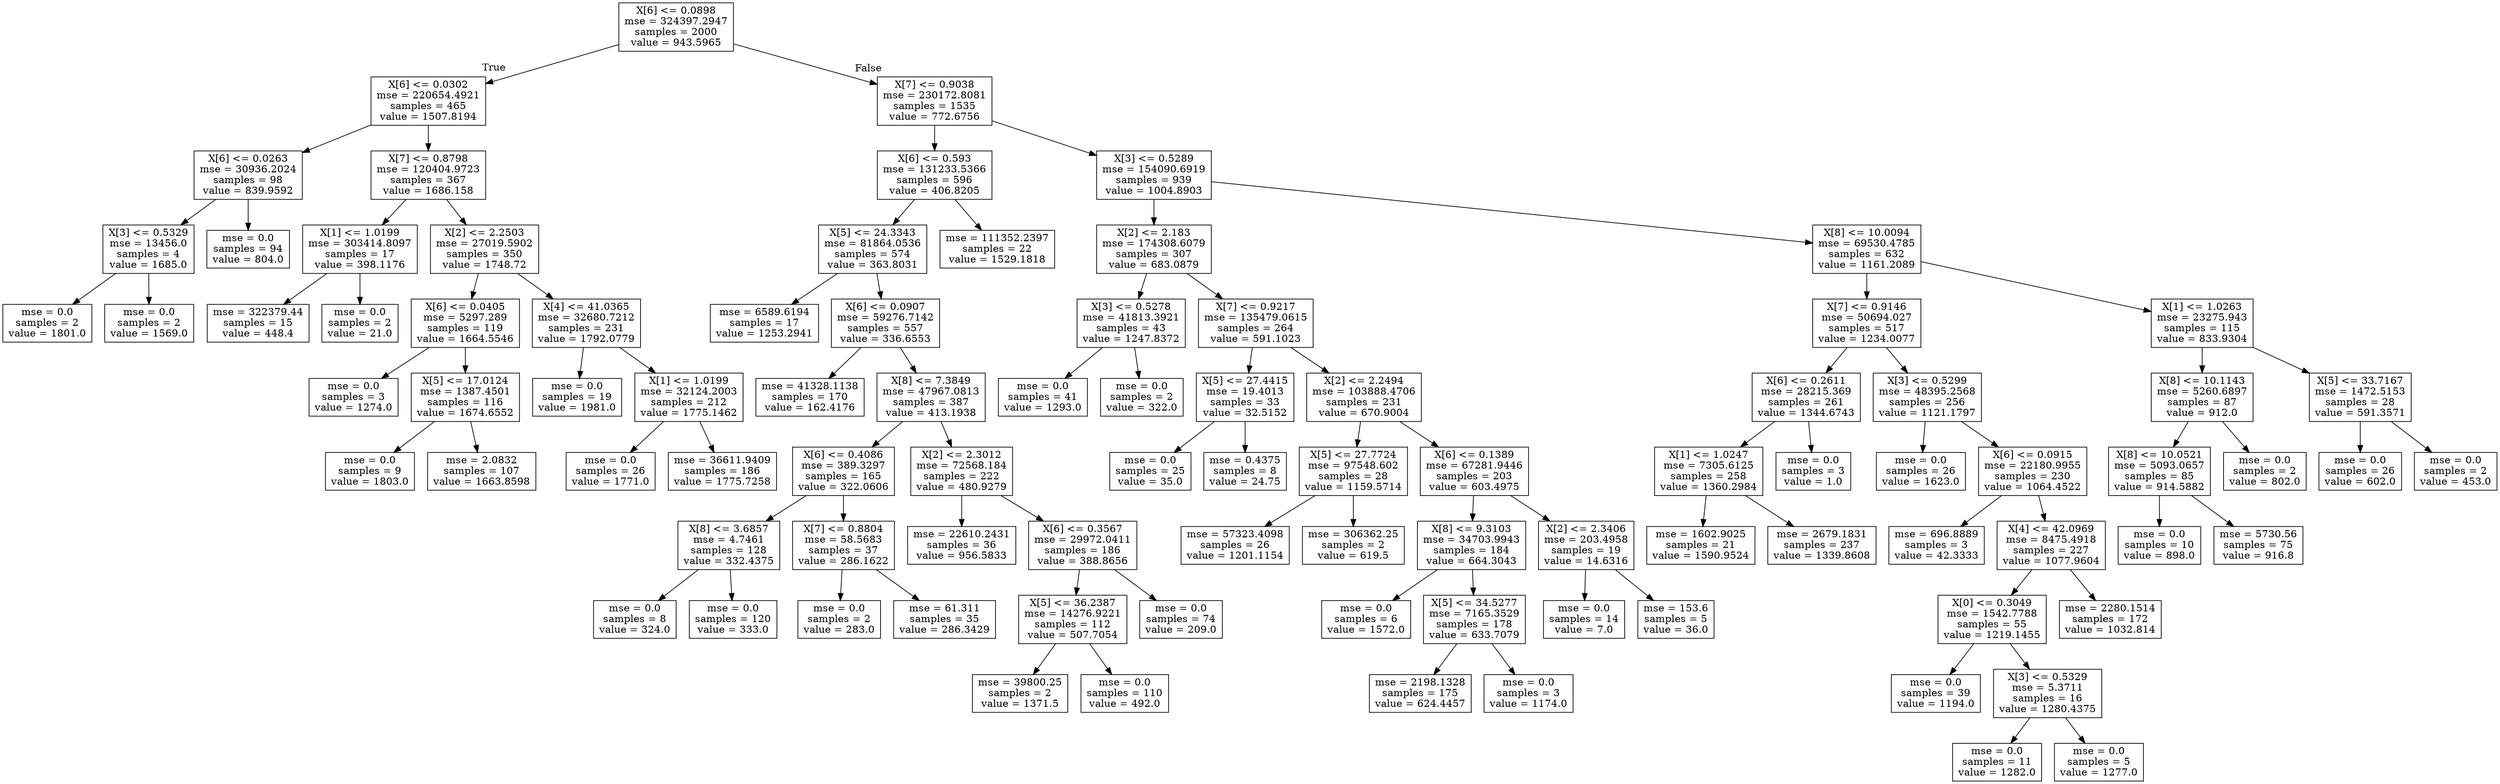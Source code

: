 digraph Tree {
node [shape=box] ;
0 [label="X[6] <= 0.0898\nmse = 324397.2947\nsamples = 2000\nvalue = 943.5965"] ;
1 [label="X[6] <= 0.0302\nmse = 220654.4921\nsamples = 465\nvalue = 1507.8194"] ;
0 -> 1 [labeldistance=2.5, labelangle=45, headlabel="True"] ;
2 [label="X[6] <= 0.0263\nmse = 30936.2024\nsamples = 98\nvalue = 839.9592"] ;
1 -> 2 ;
3 [label="X[3] <= 0.5329\nmse = 13456.0\nsamples = 4\nvalue = 1685.0"] ;
2 -> 3 ;
4 [label="mse = 0.0\nsamples = 2\nvalue = 1801.0"] ;
3 -> 4 ;
5 [label="mse = 0.0\nsamples = 2\nvalue = 1569.0"] ;
3 -> 5 ;
6 [label="mse = 0.0\nsamples = 94\nvalue = 804.0"] ;
2 -> 6 ;
7 [label="X[7] <= 0.8798\nmse = 120404.9723\nsamples = 367\nvalue = 1686.158"] ;
1 -> 7 ;
8 [label="X[1] <= 1.0199\nmse = 303414.8097\nsamples = 17\nvalue = 398.1176"] ;
7 -> 8 ;
9 [label="mse = 322379.44\nsamples = 15\nvalue = 448.4"] ;
8 -> 9 ;
10 [label="mse = 0.0\nsamples = 2\nvalue = 21.0"] ;
8 -> 10 ;
11 [label="X[2] <= 2.2503\nmse = 27019.5902\nsamples = 350\nvalue = 1748.72"] ;
7 -> 11 ;
12 [label="X[6] <= 0.0405\nmse = 5297.289\nsamples = 119\nvalue = 1664.5546"] ;
11 -> 12 ;
13 [label="mse = 0.0\nsamples = 3\nvalue = 1274.0"] ;
12 -> 13 ;
14 [label="X[5] <= 17.0124\nmse = 1387.4501\nsamples = 116\nvalue = 1674.6552"] ;
12 -> 14 ;
15 [label="mse = 0.0\nsamples = 9\nvalue = 1803.0"] ;
14 -> 15 ;
16 [label="mse = 2.0832\nsamples = 107\nvalue = 1663.8598"] ;
14 -> 16 ;
17 [label="X[4] <= 41.0365\nmse = 32680.7212\nsamples = 231\nvalue = 1792.0779"] ;
11 -> 17 ;
18 [label="mse = 0.0\nsamples = 19\nvalue = 1981.0"] ;
17 -> 18 ;
19 [label="X[1] <= 1.0199\nmse = 32124.2003\nsamples = 212\nvalue = 1775.1462"] ;
17 -> 19 ;
20 [label="mse = 0.0\nsamples = 26\nvalue = 1771.0"] ;
19 -> 20 ;
21 [label="mse = 36611.9409\nsamples = 186\nvalue = 1775.7258"] ;
19 -> 21 ;
22 [label="X[7] <= 0.9038\nmse = 230172.8081\nsamples = 1535\nvalue = 772.6756"] ;
0 -> 22 [labeldistance=2.5, labelangle=-45, headlabel="False"] ;
23 [label="X[6] <= 0.593\nmse = 131233.5366\nsamples = 596\nvalue = 406.8205"] ;
22 -> 23 ;
24 [label="X[5] <= 24.3343\nmse = 81864.0536\nsamples = 574\nvalue = 363.8031"] ;
23 -> 24 ;
25 [label="mse = 6589.6194\nsamples = 17\nvalue = 1253.2941"] ;
24 -> 25 ;
26 [label="X[6] <= 0.0907\nmse = 59276.7142\nsamples = 557\nvalue = 336.6553"] ;
24 -> 26 ;
27 [label="mse = 41328.1138\nsamples = 170\nvalue = 162.4176"] ;
26 -> 27 ;
28 [label="X[8] <= 7.3849\nmse = 47967.0813\nsamples = 387\nvalue = 413.1938"] ;
26 -> 28 ;
29 [label="X[6] <= 0.4086\nmse = 389.3297\nsamples = 165\nvalue = 322.0606"] ;
28 -> 29 ;
30 [label="X[8] <= 3.6857\nmse = 4.7461\nsamples = 128\nvalue = 332.4375"] ;
29 -> 30 ;
31 [label="mse = 0.0\nsamples = 8\nvalue = 324.0"] ;
30 -> 31 ;
32 [label="mse = 0.0\nsamples = 120\nvalue = 333.0"] ;
30 -> 32 ;
33 [label="X[7] <= 0.8804\nmse = 58.5683\nsamples = 37\nvalue = 286.1622"] ;
29 -> 33 ;
34 [label="mse = 0.0\nsamples = 2\nvalue = 283.0"] ;
33 -> 34 ;
35 [label="mse = 61.311\nsamples = 35\nvalue = 286.3429"] ;
33 -> 35 ;
36 [label="X[2] <= 2.3012\nmse = 72568.184\nsamples = 222\nvalue = 480.9279"] ;
28 -> 36 ;
37 [label="mse = 22610.2431\nsamples = 36\nvalue = 956.5833"] ;
36 -> 37 ;
38 [label="X[6] <= 0.3567\nmse = 29972.0411\nsamples = 186\nvalue = 388.8656"] ;
36 -> 38 ;
39 [label="X[5] <= 36.2387\nmse = 14276.9221\nsamples = 112\nvalue = 507.7054"] ;
38 -> 39 ;
40 [label="mse = 39800.25\nsamples = 2\nvalue = 1371.5"] ;
39 -> 40 ;
41 [label="mse = 0.0\nsamples = 110\nvalue = 492.0"] ;
39 -> 41 ;
42 [label="mse = 0.0\nsamples = 74\nvalue = 209.0"] ;
38 -> 42 ;
43 [label="mse = 111352.2397\nsamples = 22\nvalue = 1529.1818"] ;
23 -> 43 ;
44 [label="X[3] <= 0.5289\nmse = 154090.6919\nsamples = 939\nvalue = 1004.8903"] ;
22 -> 44 ;
45 [label="X[2] <= 2.183\nmse = 174308.6079\nsamples = 307\nvalue = 683.0879"] ;
44 -> 45 ;
46 [label="X[3] <= 0.5278\nmse = 41813.3921\nsamples = 43\nvalue = 1247.8372"] ;
45 -> 46 ;
47 [label="mse = 0.0\nsamples = 41\nvalue = 1293.0"] ;
46 -> 47 ;
48 [label="mse = 0.0\nsamples = 2\nvalue = 322.0"] ;
46 -> 48 ;
49 [label="X[7] <= 0.9217\nmse = 135479.0615\nsamples = 264\nvalue = 591.1023"] ;
45 -> 49 ;
50 [label="X[5] <= 27.4415\nmse = 19.4013\nsamples = 33\nvalue = 32.5152"] ;
49 -> 50 ;
51 [label="mse = 0.0\nsamples = 25\nvalue = 35.0"] ;
50 -> 51 ;
52 [label="mse = 0.4375\nsamples = 8\nvalue = 24.75"] ;
50 -> 52 ;
53 [label="X[2] <= 2.2494\nmse = 103888.4706\nsamples = 231\nvalue = 670.9004"] ;
49 -> 53 ;
54 [label="X[5] <= 27.7724\nmse = 97548.602\nsamples = 28\nvalue = 1159.5714"] ;
53 -> 54 ;
55 [label="mse = 57323.4098\nsamples = 26\nvalue = 1201.1154"] ;
54 -> 55 ;
56 [label="mse = 306362.25\nsamples = 2\nvalue = 619.5"] ;
54 -> 56 ;
57 [label="X[6] <= 0.1389\nmse = 67281.9446\nsamples = 203\nvalue = 603.4975"] ;
53 -> 57 ;
58 [label="X[8] <= 9.3103\nmse = 34703.9943\nsamples = 184\nvalue = 664.3043"] ;
57 -> 58 ;
59 [label="mse = 0.0\nsamples = 6\nvalue = 1572.0"] ;
58 -> 59 ;
60 [label="X[5] <= 34.5277\nmse = 7165.3529\nsamples = 178\nvalue = 633.7079"] ;
58 -> 60 ;
61 [label="mse = 2198.1328\nsamples = 175\nvalue = 624.4457"] ;
60 -> 61 ;
62 [label="mse = 0.0\nsamples = 3\nvalue = 1174.0"] ;
60 -> 62 ;
63 [label="X[2] <= 2.3406\nmse = 203.4958\nsamples = 19\nvalue = 14.6316"] ;
57 -> 63 ;
64 [label="mse = 0.0\nsamples = 14\nvalue = 7.0"] ;
63 -> 64 ;
65 [label="mse = 153.6\nsamples = 5\nvalue = 36.0"] ;
63 -> 65 ;
66 [label="X[8] <= 10.0094\nmse = 69530.4785\nsamples = 632\nvalue = 1161.2089"] ;
44 -> 66 ;
67 [label="X[7] <= 0.9146\nmse = 50694.027\nsamples = 517\nvalue = 1234.0077"] ;
66 -> 67 ;
68 [label="X[6] <= 0.2611\nmse = 28215.369\nsamples = 261\nvalue = 1344.6743"] ;
67 -> 68 ;
69 [label="X[1] <= 1.0247\nmse = 7305.6125\nsamples = 258\nvalue = 1360.2984"] ;
68 -> 69 ;
70 [label="mse = 1602.9025\nsamples = 21\nvalue = 1590.9524"] ;
69 -> 70 ;
71 [label="mse = 2679.1831\nsamples = 237\nvalue = 1339.8608"] ;
69 -> 71 ;
72 [label="mse = 0.0\nsamples = 3\nvalue = 1.0"] ;
68 -> 72 ;
73 [label="X[3] <= 0.5299\nmse = 48395.2568\nsamples = 256\nvalue = 1121.1797"] ;
67 -> 73 ;
74 [label="mse = 0.0\nsamples = 26\nvalue = 1623.0"] ;
73 -> 74 ;
75 [label="X[6] <= 0.0915\nmse = 22180.9955\nsamples = 230\nvalue = 1064.4522"] ;
73 -> 75 ;
76 [label="mse = 696.8889\nsamples = 3\nvalue = 42.3333"] ;
75 -> 76 ;
77 [label="X[4] <= 42.0969\nmse = 8475.4918\nsamples = 227\nvalue = 1077.9604"] ;
75 -> 77 ;
78 [label="X[0] <= 0.3049\nmse = 1542.7788\nsamples = 55\nvalue = 1219.1455"] ;
77 -> 78 ;
79 [label="mse = 0.0\nsamples = 39\nvalue = 1194.0"] ;
78 -> 79 ;
80 [label="X[3] <= 0.5329\nmse = 5.3711\nsamples = 16\nvalue = 1280.4375"] ;
78 -> 80 ;
81 [label="mse = 0.0\nsamples = 11\nvalue = 1282.0"] ;
80 -> 81 ;
82 [label="mse = 0.0\nsamples = 5\nvalue = 1277.0"] ;
80 -> 82 ;
83 [label="mse = 2280.1514\nsamples = 172\nvalue = 1032.814"] ;
77 -> 83 ;
84 [label="X[1] <= 1.0263\nmse = 23275.943\nsamples = 115\nvalue = 833.9304"] ;
66 -> 84 ;
85 [label="X[8] <= 10.1143\nmse = 5260.6897\nsamples = 87\nvalue = 912.0"] ;
84 -> 85 ;
86 [label="X[8] <= 10.0521\nmse = 5093.0657\nsamples = 85\nvalue = 914.5882"] ;
85 -> 86 ;
87 [label="mse = 0.0\nsamples = 10\nvalue = 898.0"] ;
86 -> 87 ;
88 [label="mse = 5730.56\nsamples = 75\nvalue = 916.8"] ;
86 -> 88 ;
89 [label="mse = 0.0\nsamples = 2\nvalue = 802.0"] ;
85 -> 89 ;
90 [label="X[5] <= 33.7167\nmse = 1472.5153\nsamples = 28\nvalue = 591.3571"] ;
84 -> 90 ;
91 [label="mse = 0.0\nsamples = 26\nvalue = 602.0"] ;
90 -> 91 ;
92 [label="mse = 0.0\nsamples = 2\nvalue = 453.0"] ;
90 -> 92 ;
}